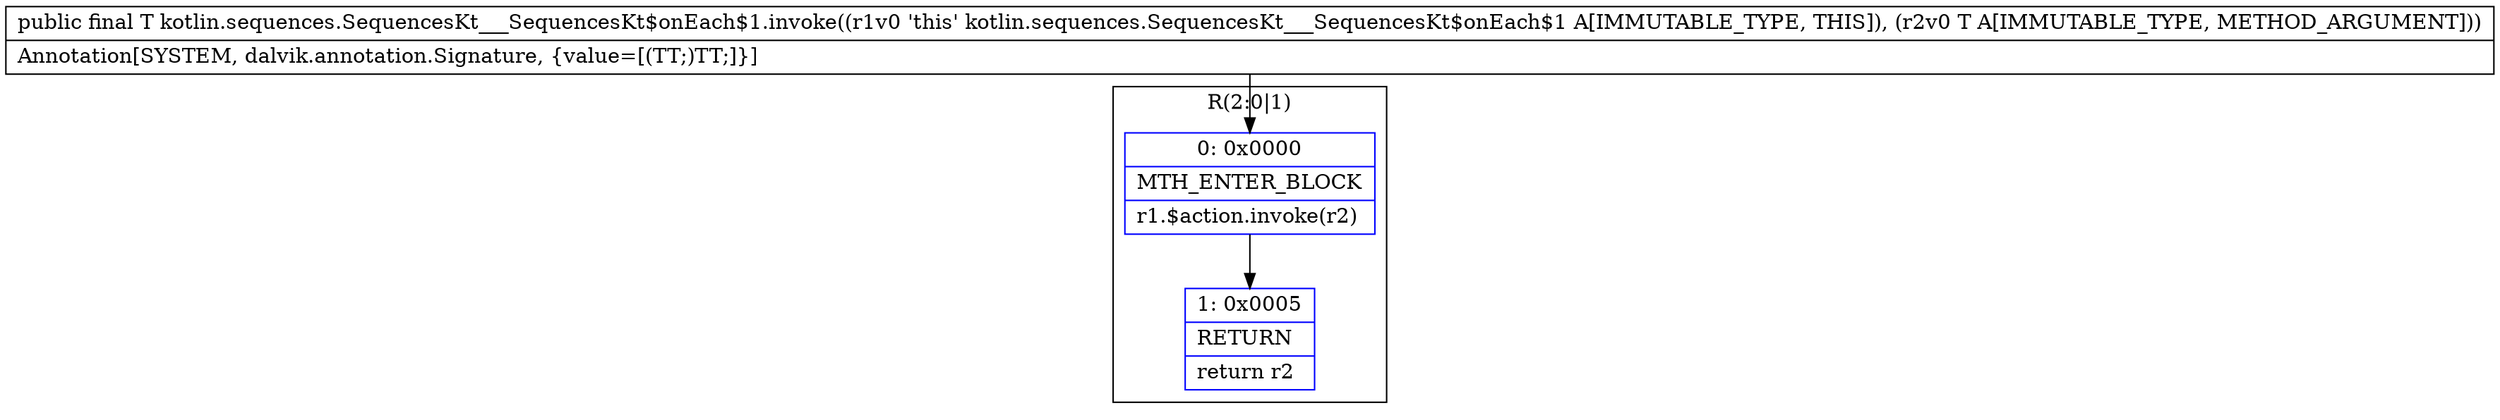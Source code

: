 digraph "CFG forkotlin.sequences.SequencesKt___SequencesKt$onEach$1.invoke(Ljava\/lang\/Object;)Ljava\/lang\/Object;" {
subgraph cluster_Region_1241179285 {
label = "R(2:0|1)";
node [shape=record,color=blue];
Node_0 [shape=record,label="{0\:\ 0x0000|MTH_ENTER_BLOCK\l|r1.$action.invoke(r2)\l}"];
Node_1 [shape=record,label="{1\:\ 0x0005|RETURN\l|return r2\l}"];
}
MethodNode[shape=record,label="{public final T kotlin.sequences.SequencesKt___SequencesKt$onEach$1.invoke((r1v0 'this' kotlin.sequences.SequencesKt___SequencesKt$onEach$1 A[IMMUTABLE_TYPE, THIS]), (r2v0 T A[IMMUTABLE_TYPE, METHOD_ARGUMENT]))  | Annotation[SYSTEM, dalvik.annotation.Signature, \{value=[(TT;)TT;]\}]\l}"];
MethodNode -> Node_0;
Node_0 -> Node_1;
}

